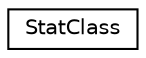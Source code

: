 digraph "Graphical Class Hierarchy"
{
 // LATEX_PDF_SIZE
  edge [fontname="Helvetica",fontsize="10",labelfontname="Helvetica",labelfontsize="10"];
  node [fontname="Helvetica",fontsize="10",shape=record];
  rankdir="LR";
  Node0 [label="StatClass",height=0.2,width=0.4,color="black", fillcolor="white", style="filled",URL="$classStatClass.html",tooltip=" "];
}
